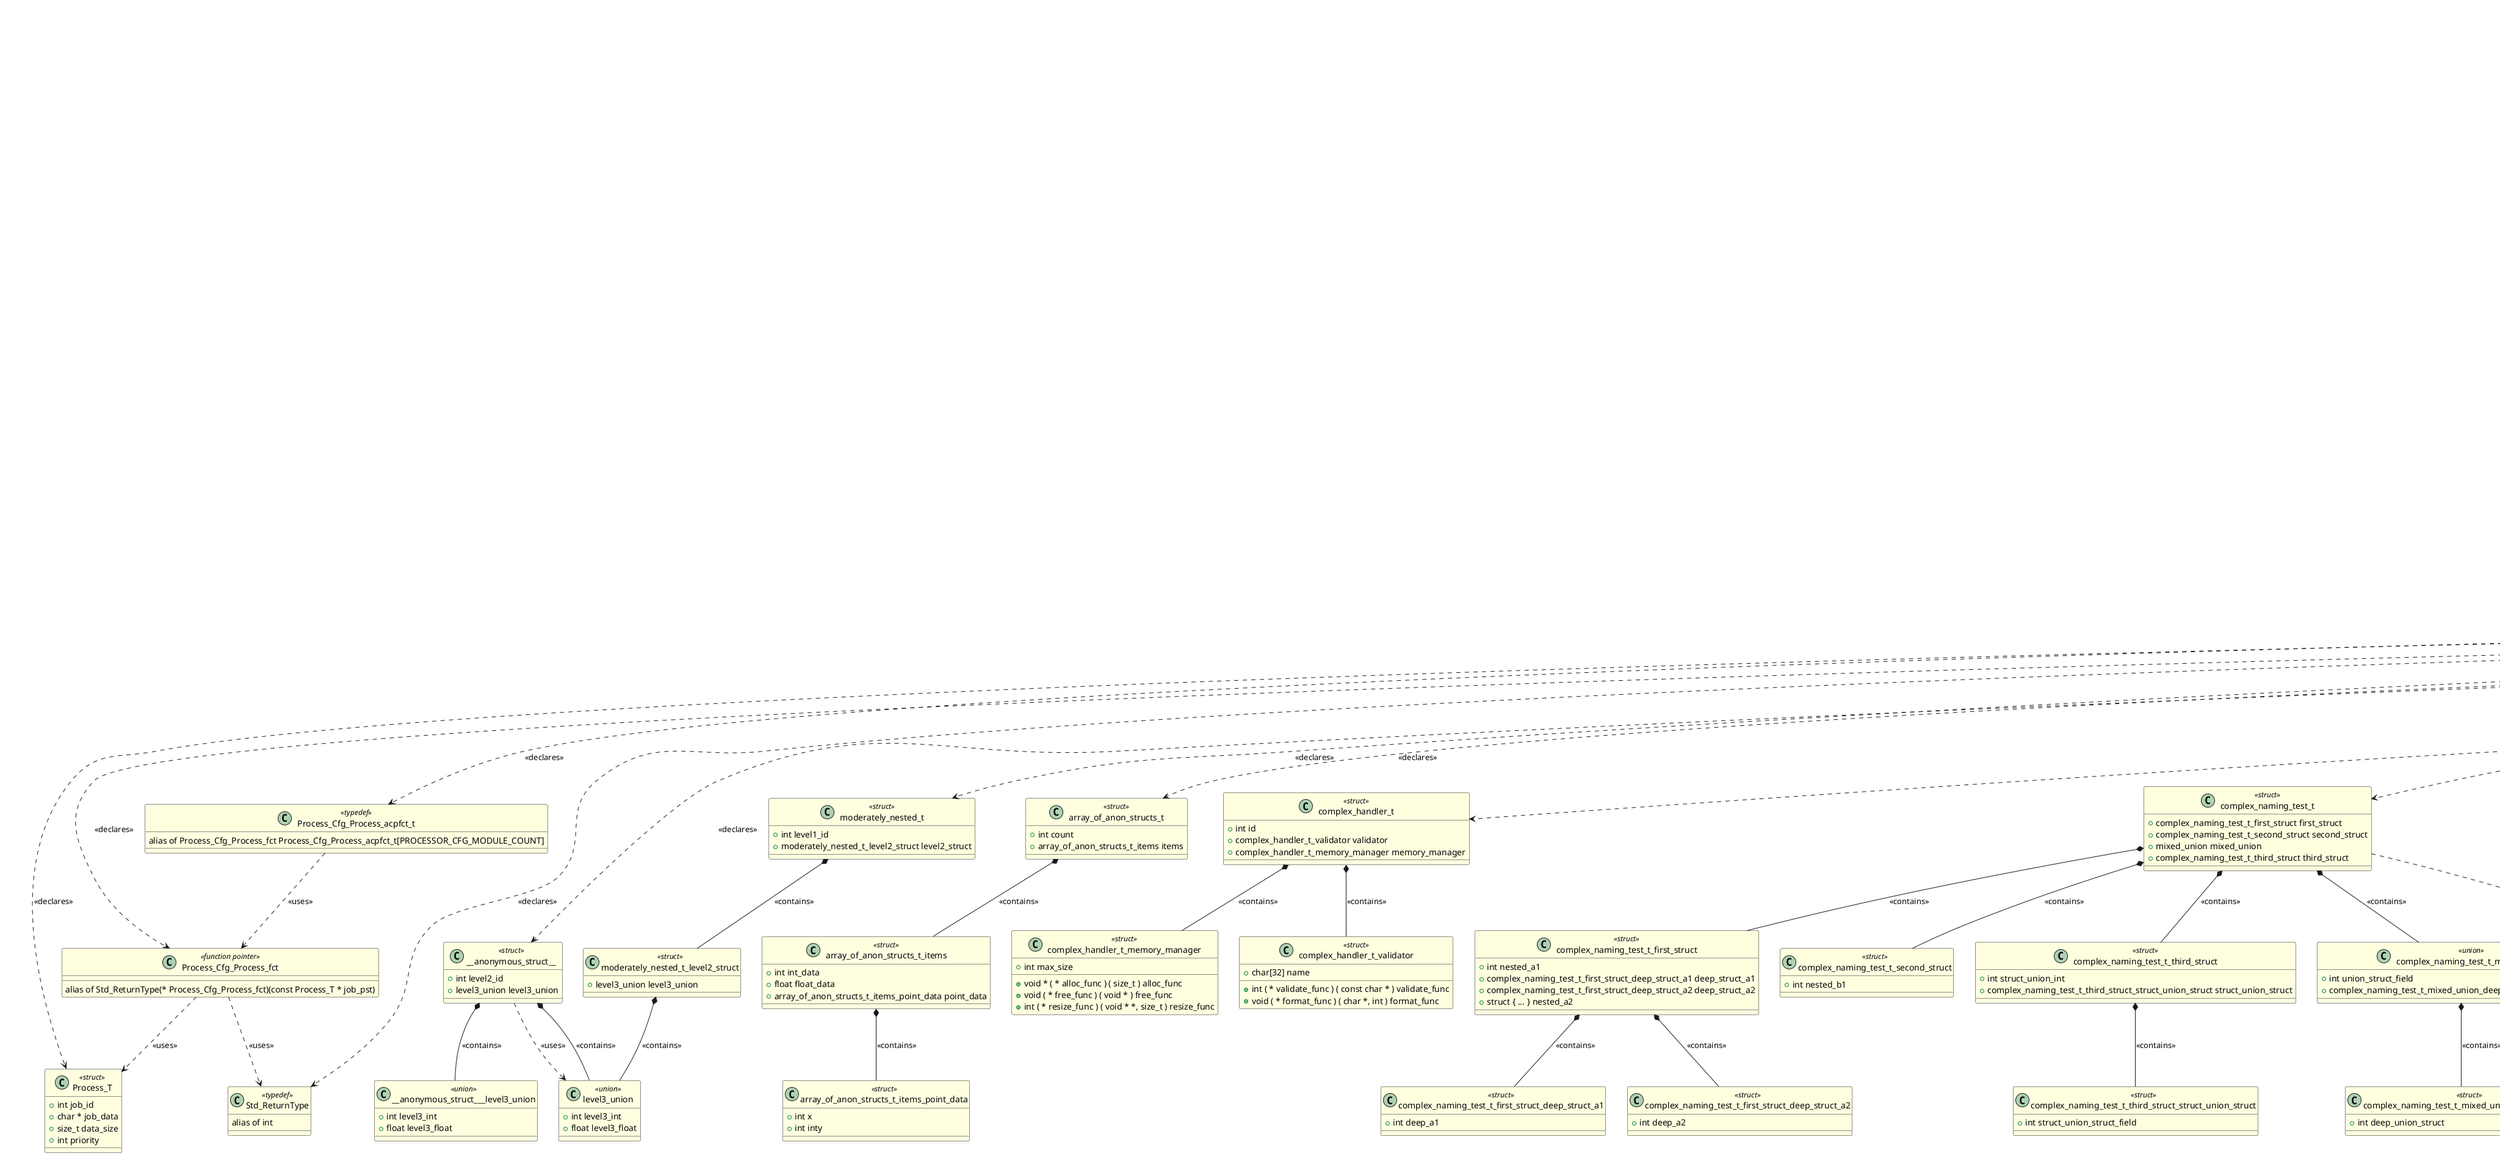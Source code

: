@startuml complex

class "complex" as COMPLEX <<source>> #LightBlue
{
    -- Global Variables --
    - Process_Cfg_Process_acpfct_t Process_Cfg_Process_acpfct
    - math_operation_t[10] global_math_ops
    -- Functions --
    + complex_handler_t * create_complex_handler(const char * name, int ( * validate_func ) ( const char * ), void * ( * alloc_func ) ( size_t ), void ( * free_func ) ( void * ))
    + void * create_handler(const char * name, int ( * init_func ) ( void * ), void ( * cleanup_func ) ( void * ), complex_callback_t callback)
    + int execute_operations(int value, math_ops_array_t ops, int op_count)
    + math_operation_t * get_math_operations()
    + int process_with_callbacks(int[] data, int size, math_operation_t[] operations, int op_count, void ( * pre_process ) ( int * , int ), void ( * post_process ) ( int * , int ))
    + void test_processor_job_processing()
    + void test_processor_utility_macros()

    - static Std_ReturnType ProcessorAdapter_Process(const Process_T * job_pst)
    - static Std_ReturnType ProcessorHardware_Process(const Process_T * job_pst)
    - static Std_ReturnType ProcessorService_Process(const Process_T * job_pst)
    - static int add_operation(int a, int b)
    - static int divide_operation(int a, int b)
    - static void init_math_operations()
    - static int modulo_operation(int a, int b)
    - static int multiply_operation(int a, int b)
    - static void print_result(int * data, int size)
    - void run_complex_tests()
    - static int subtract_operation(int a, int b)
    - static int test_callback(int * item)
    - void test_complex_macro(int * x, int y, int z)
    - void test_handle_operation(operation_type_t op_type, int * data, int size)
    - void test_handler_table()
    - void test_mixed_union()
    - void test_operation_set()
    - void test_process_array(int * arr, int size)
    - void test_stringify_macro()
}

class "complex" as HEADER_COMPLEX <<header>> #LightGreen
{
    -- Macros --
    + #define COMPLEX_H
    + #define COMPLEX_MACRO_FUNC(x, y, z)
    + #define CREATE_FUNC_NAME(prefix, suffix)
    + #define DEPRECATED
    + #define HANDLE_OPERATION(op_type, data, size, callback)
    + #define PROCESS_ARRAY(arr, size, callback)
    + #define STRINGIFY(x)
    + #define TOSTRING(x)
    + #define UTILS_U16_TO_U8ARR_BIG_ENDIAN(value_u16, ptr_pau8)
    + #define UTILS_U32_TO_U8ARR_BIG_ENDIAN(value_u32, ptr_pau8)
    + #define UTILS_U8ARR_TO_U16_BIG_ENDIAN(ptr_pau8)
    + #define UTILS_U8ARR_TO_U32_BIG_ENDIAN(ptr_pau8)
    -- Functions --
    + complex_handler_t * create_complex_handler(const char * name, int ( * validate_func ) ( const char * ), void * ( * alloc_func ) ( size_t ), void ( * free_func ) ( void * ))
    + void * create_handler(const char * name, int ( * init_func ) ( void * ), void ( * cleanup_func ) ( void * ), complex_callback_t callback)
    + int execute_operations(int value, math_ops_array_t ops, int op_count)
    + math_operation_t * get_math_operations()
    + int process_with_callbacks(int[] data, int size, math_operation_t[] operations, int op_count, void ( * pre_process ) ( int * , int ), void ( * post_process ) ( int * , int ))
    + void test_processor_job_processing()
    + void test_processor_utility_macros()
}

class "Process_T" as TYPEDEF_PROCESS_T <<struct>> #LightYellow
{
    + int job_id
    + char * job_data
    + size_t data_size
    + int priority
}

class "__anonymous_struct__" as TYPEDEF___ANONYMOUS_STRUCT__ <<struct>> #LightYellow
{
    + int level2_id
    + level3_union level3_union
}

class "array_of_anon_structs_t" as TYPEDEF_ARRAY_OF_ANON_STRUCTS_T <<struct>> #LightYellow
{
    + int count
    + array_of_anon_structs_t_items items
}

class "array_of_anon_structs_t_items" as TYPEDEF_ARRAY_OF_ANON_STRUCTS_T_ITEMS <<struct>> #LightYellow
{
    + int int_data
    + float float_data
    + array_of_anon_structs_t_items_point_data point_data
}

class "array_of_anon_structs_t_items_point_data" as TYPEDEF_ARRAY_OF_ANON_STRUCTS_T_ITEMS_POINT_DATA <<struct>> #LightYellow
{
    + int x
    + int inty
}

class "callback_with_anon_struct_t_config_param" as TYPEDEF_CALLBACK_WITH_ANON_STRUCT_T_CONFIG_PARAM <<struct>> #LightYellow
{
    + int config_flags
    + char[64] config_name
    + config_value config_value
}

class "complex_callback_t_param4" as TYPEDEF_COMPLEX_CALLBACK_T_PARAM4 <<struct>> #LightYellow
{
    + int nested1
    + char * nested2
    + void(* nested_func)(int) nested_func
}

class "complex_handler_t" as TYPEDEF_COMPLEX_HANDLER_T <<struct>> #LightYellow
{
    + int id
    + complex_handler_t_validator validator
    + complex_handler_t_memory_manager memory_manager
}

class "complex_handler_t_memory_manager" as TYPEDEF_COMPLEX_HANDLER_T_MEMORY_MANAGER <<struct>> #LightYellow
{
    + int max_size
    + void * ( * alloc_func ) ( size_t ) alloc_func
    + void ( * free_func ) ( void * ) free_func
    + int ( * resize_func ) ( void * *, size_t ) resize_func
}

class "complex_handler_t_validator" as TYPEDEF_COMPLEX_HANDLER_T_VALIDATOR <<struct>> #LightYellow
{
    + char[32] name
    + int ( * validate_func ) ( const char * ) validate_func
    + void ( * format_func ) ( char *, int ) format_func
}

class "complex_naming_test_t" as TYPEDEF_COMPLEX_NAMING_TEST_T <<struct>> #LightYellow
{
    + complex_naming_test_t_first_struct first_struct
    + complex_naming_test_t_second_struct second_struct
    + mixed_union mixed_union
    + complex_naming_test_t_third_struct third_struct
}

class "complex_naming_test_t_first_struct" as TYPEDEF_COMPLEX_NAMING_TEST_T_FIRST_STRUCT <<struct>> #LightYellow
{
    + int nested_a1
    + complex_naming_test_t_first_struct_deep_struct_a1 deep_struct_a1
    + complex_naming_test_t_first_struct_deep_struct_a2 deep_struct_a2
    + struct { ... } nested_a2
}

class "complex_naming_test_t_first_struct_deep_struct_a1" as TYPEDEF_COMPLEX_NAMING_TEST_T_FIRST_STRUCT_DEEP_STRUCT_A1 <<struct>> #LightYellow
{
    + int deep_a1
}

class "complex_naming_test_t_first_struct_deep_struct_a2" as TYPEDEF_COMPLEX_NAMING_TEST_T_FIRST_STRUCT_DEEP_STRUCT_A2 <<struct>> #LightYellow
{
    + int deep_a2
}

class "complex_naming_test_t_mixed_union_deep_in_union" as TYPEDEF_COMPLEX_NAMING_TEST_T_MIXED_UNION_DEEP_IN_UNION <<struct>> #LightYellow
{
    + int deep_union_struct
}

class "complex_naming_test_t_second_struct" as TYPEDEF_COMPLEX_NAMING_TEST_T_SECOND_STRUCT <<struct>> #LightYellow
{
    + int nested_b1
}

class "complex_naming_test_t_third_struct" as TYPEDEF_COMPLEX_NAMING_TEST_T_THIRD_STRUCT <<struct>> #LightYellow
{
    + int struct_union_int
    + complex_naming_test_t_third_struct_struct_union_struct struct_union_struct
}

class "complex_naming_test_t_third_struct_struct_union_struct" as TYPEDEF_COMPLEX_NAMING_TEST_T_THIRD_STRUCT_STRUCT_UNION_STRUCT <<struct>> #LightYellow
{
    + int struct_union_struct_field
}

class "config_param" as TYPEDEF_CONFIG_PARAM <<struct>> #LightYellow
{
    + int config_flags
    + char[64] config_name
    + config_value config_value
}

class "data_item_t" as TYPEDEF_DATA_ITEM_T <<struct>> #LightYellow
{
    + config_value value
    + char * name
}

class "data_union_point_value" as TYPEDEF_DATA_UNION_POINT_VALUE <<struct>> #LightYellow
{
    + int x
    + int y
    + int z
}

class "extreme_nesting_test_t" as TYPEDEF_EXTREME_NESTING_TEST_T <<struct>> #LightYellow
{
    + extreme_nesting_test_t_level2_struct_1 level2_struct_1
    + extreme_nesting_test_t_level2_struct_2 level2_struct_2
}

class "extreme_nesting_test_t_level2_struct_1" as TYPEDEF_EXTREME_NESTING_TEST_T_LEVEL2_STRUCT_1 <<struct>> #LightYellow
{
    + extreme_nesting_test_t_level2_struct_1_level4_struct_1 level4_struct_1
    + extreme_nesting_test_t_level2_struct_1_level4_struct_2 level4_struct_2
    + struct { ... } level3_field
}

class "extreme_nesting_test_t_level2_struct_1_level4_struct_1" as TYPEDEF_EXTREME_NESTING_TEST_T_LEVEL2_STRUCT_1_LEVEL4_STRUCT_1 <<struct>> #LightYellow
{
    + int level4_field
}

class "extreme_nesting_test_t_level2_struct_1_level4_struct_2" as TYPEDEF_EXTREME_NESTING_TEST_T_LEVEL2_STRUCT_1_LEVEL4_STRUCT_2 <<struct>> #LightYellow
{
    + int level4_field2
}

class "extreme_nesting_test_t_level2_struct_2" as TYPEDEF_EXTREME_NESTING_TEST_T_LEVEL2_STRUCT_2 <<struct>> #LightYellow
{
    + extreme_nesting_test_t_level2_struct_2_mixed_struct mixed_struct
}

class "extreme_nesting_test_t_level2_struct_2_mixed_struct" as TYPEDEF_EXTREME_NESTING_TEST_T_LEVEL2_STRUCT_2_MIXED_STRUCT <<struct>> #LightYellow
{
    + int mixed_field
}

class "handler_entry_t" as TYPEDEF_HANDLER_ENTRY_T <<struct>> #LightYellow
{
    + int id
    + char[16] name
    + void ( * ) ( void ) init_func
    + int ( * ) ( int , int ) process_func
    + void ( * ) ( void ) cleanup_func
}

class "item_value_point_data" as TYPEDEF_ITEM_VALUE_POINT_DATA <<struct>> #LightYellow
{
    + int x
    + int y
}

class "mixed_union_mixed_struct" as TYPEDEF_MIXED_UNION_MIXED_STRUCT <<struct>> #LightYellow
{
    + int mixed_field
}

class "moderately_nested_t" as TYPEDEF_MODERATELY_NESTED_T <<struct>> #LightYellow
{
    + int level1_id
    + moderately_nested_t_level2_struct level2_struct
}

class "moderately_nested_t_level2_struct" as TYPEDEF_MODERATELY_NESTED_T_LEVEL2_STRUCT <<struct>> #LightYellow
{
    + level3_union level3_union
}

class "multi_anonymous_t" as TYPEDEF_MULTI_ANONYMOUS_T <<struct>> #LightYellow
{
    + multi_anonymous_t_first_anon_struct first_anon_struct
    + multi_anonymous_t_second_anon_struct second_anon_struct
    + first_anon_union first_anon_union
}

class "multi_anonymous_t_first_anon_struct" as TYPEDEF_MULTI_ANONYMOUS_T_FIRST_ANON_STRUCT <<struct>> #LightYellow
{
    + int first_x
    + int first_y
}

class "multi_anonymous_t_second_anon_struct" as TYPEDEF_MULTI_ANONYMOUS_T_SECOND_ANON_STRUCT <<struct>> #LightYellow
{
    + int deep_value
}

class "multiple_simple_anonymous_t" as TYPEDEF_MULTIPLE_SIMPLE_ANONYMOUS_T <<struct>> #LightYellow
{
    + multiple_simple_anonymous_t_first_anon first_anon
    + multiple_simple_anonymous_t_second_anon second_anon
    + multiple_simple_anonymous_t_third_anon third_anon
    + first_union first_union
    + second_union second_union
}

class "multiple_simple_anonymous_t_first_anon" as TYPEDEF_MULTIPLE_SIMPLE_ANONYMOUS_T_FIRST_ANON <<struct>> #LightYellow
{
    + int first_field
}

class "multiple_simple_anonymous_t_second_anon" as TYPEDEF_MULTIPLE_SIMPLE_ANONYMOUS_T_SECOND_ANON <<struct>> #LightYellow
{
    + int second_field
}

class "multiple_simple_anonymous_t_third_anon" as TYPEDEF_MULTIPLE_SIMPLE_ANONYMOUS_T_THIRD_ANON <<struct>> #LightYellow
{
    + int third_field
}

class "operation_set_t" as TYPEDEF_OPERATION_SET_T <<struct>> #LightYellow
{
    + int count
    + math_operation_t[5] operations
    + void(* callbacks[3])(int , char *) callbacks
}

class "param4" as TYPEDEF_PARAM4 <<struct>> #LightYellow
{
    + int nested1
    + char * nested2
    + void ( * ) ( int ) nested_func
}

class "processor_t" as TYPEDEF_PROCESSOR_T <<struct>> #LightYellow
{
    + int id
    + char[64] name
    + int ( * ) ( int , char * ) process_func
    + void ( * ) ( void * ) cleanup_func
}

class "result_generator_t" as TYPEDEF_RESULT_GENERATOR_T <<struct>> #LightYellow
{
    + int result_code
    + result_data result_data
}

class "simplified_handler_t" as TYPEDEF_SIMPLIFIED_HANDLER_T <<struct>> #LightYellow
{
    + int event_count
    + char[32] event_name
    + int event_flags
}

class "struct_union_struct_union_struct" as TYPEDEF_STRUCT_UNION_STRUCT_UNION_STRUCT <<struct>> #LightYellow
{
    + int struct_union_struct_field
}

class "struct_with_struct_t" as TYPEDEF_STRUCT_WITH_STRUCT_T <<struct>> #LightYellow
{
    + int outer_id
    + char[32] outer_name
    + struct_with_struct_t_inner_struct inner_struct
    + int outer_flags
}

class "struct_with_struct_t_inner_struct" as TYPEDEF_STRUCT_WITH_STRUCT_T_INNER_STRUCT <<struct>> #LightYellow
{
    + int inner_x
    + int inner_y
    + char[16] inner_label
}

class "struct_with_union_t" as TYPEDEF_STRUCT_WITH_UNION_T <<struct>> #LightYellow
{
    + int type_id
    + data_union data_union
    + int checksum
}

class "union_with_struct_t_complex_struct" as TYPEDEF_UNION_WITH_STRUCT_T_COMPLEX_STRUCT <<struct>> #LightYellow
{
    + int error_code
    + char[128] error_msg
}

class "operation_type_t" as TYPEDEF_OPERATION_TYPE_T <<enumeration>> #LightYellow
{
    OP_ADD = 0
    OP_SUB = 1
    OP_MUL = 2
    OP_DIV = 3
}

class "processor_module_enum_t" as TYPEDEF_PROCESSOR_MODULE_ENUM_T <<enumeration>> #LightYellow
{
    PROCESSOR_CFG_MODULE_COUNT = 3
    PROCESSOR_CFG_MODULE_ADAPTER = 0
    PROCESSOR_CFG_MODULE_SERVICE = 1
    PROCESSOR_CFG_MODULE_HARDWARE = 2
}

class "Process_Cfg_Process_acpfct_t" as TYPEDEF_PROCESS_CFG_PROCESS_ACPFCT_T <<typedef>> #LightYellow
{
    alias of Process_Cfg_Process_fct Process_Cfg_Process_acpfct_t[PROCESSOR_CFG_MODULE_COUNT]
}

class "Process_Cfg_Process_fct" as TYPEDEF_PROCESS_CFG_PROCESS_FCT <<function pointer>> #LightYellow
{
    alias of Std_ReturnType(* Process_Cfg_Process_fct)(const Process_T * job_pst)
}

class "Std_ReturnType" as TYPEDEF_STD_RETURNTYPE <<typedef>> #LightYellow
{
    alias of int
}

class "callback_with_anon_struct_t" as TYPEDEF_CALLBACK_WITH_ANON_STRUCT_T <<function pointer>> #LightYellow
{
    alias of void(* callback_with_anon_struct_t)( int id , struct { int config_flags ; char config_name [ 64 ] ; union { int int_config ; float float_config ; } config_value ; } * config_param , void * user_data )
}

class "complex_callback_t" as TYPEDEF_COMPLEX_CALLBACK_T <<function pointer>> #LightYellow
{
    alias of int(* complex_callback_t)( int param1 , char * param2 , void * param3 , struct { int nested1 ; char * nested2 ; void(* nested_func)(int); } * param4 )
}

class "complex_func_ptr_t" as TYPEDEF_COMPLEX_FUNC_PTR_T <<function pointer>> #LightYellow
{
    alias of int ( * ( * complex_func_ptr_t ) ( int , char * ) ) ( double , void * )
}

class "data_processor_array_t" as TYPEDEF_DATA_PROCESSOR_ARRAY_T <<typedef>> #LightYellow
{
    alias of data_processor_t *
}

class "data_processor_t" as TYPEDEF_DATA_PROCESSOR_T <<function pointer>> #LightYellow
{
    alias of int(* data_processor_t)(data_item_t * item , void * context)
}

class "debug_callback_t" as TYPEDEF_DEBUG_CALLBACK_T <<function pointer>> #LightYellow
{
    alias of void(* debug_callback_t)(const char * message , int level)
}

class "handler_table_t" as TYPEDEF_HANDLER_TABLE_T <<typedef>> #LightYellow
{
    alias of handler_entry_t handler_table_t[8]
}

class "math_operation_t" as TYPEDEF_MATH_OPERATION_T <<function pointer>> #LightYellow
{
    alias of int(* math_operation_t)(int , int)
}

class "math_ops_array_t" as TYPEDEF_MATH_OPS_ARRAY_T <<typedef>> #LightYellow
{
    alias of math_operation_t math_ops_array_t[10]
}

class "release_callback_t" as TYPEDEF_RELEASE_CALLBACK_T <<function pointer>> #LightYellow
{
    alias of void(* release_callback_t)(const char * message)
}

class "result_generator_t" as TYPEDEF_RESULT_GENERATOR_T <<typedef>> #LightYellow
{
    alias of struct { int result_code
}

class "uint16" as TYPEDEF_UINT16 <<typedef>> #LightYellow
{
    alias of uint16_t
}

class "uint32" as TYPEDEF_UINT32 <<typedef>> #LightYellow
{
    alias of uint32_t
}

class "uint8" as TYPEDEF_UINT8 <<typedef>> #LightYellow
{
    alias of uint8_t
}

class "__anonymous_struct___level3_union" as TYPEDEF___ANONYMOUS_STRUCT___LEVEL3_UNION <<union>> #LightYellow
{
    + int level3_int
    + float level3_float
}

class "callback_with_anon_struct_t_config_param_config_value" as TYPEDEF_CALLBACK_WITH_ANON_STRUCT_T_CONFIG_PARAM_CONFIG_VALUE <<union>> #LightYellow
{
    + int int_config
    + int floatfloat_config
}

class "callback_with_anon_struct_t_config_value" as TYPEDEF_CALLBACK_WITH_ANON_STRUCT_T_CONFIG_VALUE <<union>> #LightYellow
{
    + int int_config
    + float float_config
}

class "complex_naming_test_t_mixed_union" as TYPEDEF_COMPLEX_NAMING_TEST_T_MIXED_UNION <<union>> #LightYellow
{
    + int union_struct_field
    + complex_naming_test_t_mixed_union_deep_in_union deep_in_union
}

class "config_param_config_value" as TYPEDEF_CONFIG_PARAM_CONFIG_VALUE <<union>> #LightYellow
{
    + int int_config
    + float float_config
}

class "config_value" as TYPEDEF_CONFIG_VALUE <<union>> #LightYellow
{
    + int int_config
    + float float_config
}

class "data_union" as TYPEDEF_DATA_UNION <<union>> #LightYellow
{
    + int int_value
    + float float_value
    + char[64] string_value
    + data_union_point_value point_value
}

class "first_anon_union" as TYPEDEF_FIRST_ANON_UNION <<union>> #LightYellow
{
    + int union_int
    + float union_float
}

class "first_union" as TYPEDEF_FIRST_UNION <<union>> #LightYellow
{
    + int union_field1
}

class "item_value" as TYPEDEF_ITEM_VALUE <<union>> #LightYellow
{
    + int int_data
    + float float_data
    + item_value_point_data point_data
}

class "level3_union" as TYPEDEF_LEVEL3_UNION <<union>> #LightYellow
{
    + int level3_int
    + float level3_float
}

class "mixed_union" as TYPEDEF_MIXED_UNION <<union>> #LightYellow
{
    + mixed_union_mixed_struct mixed_struct
}

class "mixed_union_t" as TYPEDEF_MIXED_UNION_T <<union>> #LightYellow
{
    + int int_val
    + char * str_val
    + void ( * ) ( void ) void_func
    + int ( * ) ( int ) int_func
}

class "multi_anonymous_t_first_anon_union" as TYPEDEF_MULTI_ANONYMOUS_T_FIRST_ANON_UNION <<union>> #LightYellow
{
    + int union_int
    + float union_float
}

class "multiple_simple_anonymous_t_first_union" as TYPEDEF_MULTIPLE_SIMPLE_ANONYMOUS_T_FIRST_UNION <<union>> #LightYellow
{
    + int union_field1
}

class "multiple_simple_anonymous_t_second_union" as TYPEDEF_MULTIPLE_SIMPLE_ANONYMOUS_T_SECOND_UNION <<union>> #LightYellow
{
    + int union_field2
}

class "result_data" as TYPEDEF_RESULT_DATA <<union>> #LightYellow
{
    + int success_value
    + char[128] error_message
}

class "result_generator_t_result_data" as TYPEDEF_RESULT_GENERATOR_T_RESULT_DATA <<union>> #LightYellow
{
    + int success_value
    + char[128] error_message
}

class "second_union" as TYPEDEF_SECOND_UNION <<union>> #LightYellow
{
    + int union_field2
}

class "struct_union" as TYPEDEF_STRUCT_UNION <<union>> #LightYellow
{
    + int struct_union_int
    + struct_union_struct_union_struct struct_union_struct
}

class "struct_with_union_t_data_union" as TYPEDEF_STRUCT_WITH_UNION_T_DATA_UNION <<union>> #LightYellow
{
    + int x
    + int y
    + int z
}

class "union_with_struct_t" as TYPEDEF_UNION_WITH_STRUCT_T <<union>> #LightYellow
{
    + int simple_int
    + float simple_float
    + union_with_struct_t_complex_struct complex_struct
    + char[256] raw_bytes
}

class "union_with_union_t" as TYPEDEF_UNION_WITH_UNION_T <<union>> #LightYellow
{
    + int primary_int
    + union_with_union_t_nested_union nested_union
    + char[32] primary_bytes
}

class "union_with_union_t_nested_union" as TYPEDEF_UNION_WITH_UNION_T_NESTED_UNION <<union>> #LightYellow
{
    + char deep_char
    + short deep_short
}


' Include relationships
COMPLEX --> HEADER_COMPLEX : <<include>>

' Declaration relationships
HEADER_COMPLEX ..> TYPEDEF_PROCESS_T : <<declares>>
HEADER_COMPLEX ..> TYPEDEF___ANONYMOUS_STRUCT__ : <<declares>>
HEADER_COMPLEX ..> TYPEDEF_ARRAY_OF_ANON_STRUCTS_T : <<declares>>
HEADER_COMPLEX ..> TYPEDEF_COMPLEX_HANDLER_T : <<declares>>
HEADER_COMPLEX ..> TYPEDEF_COMPLEX_NAMING_TEST_T : <<declares>>
HEADER_COMPLEX ..> TYPEDEF_CONFIG_PARAM : <<declares>>
HEADER_COMPLEX ..> TYPEDEF_DATA_ITEM_T : <<declares>>
HEADER_COMPLEX ..> TYPEDEF_EXTREME_NESTING_TEST_T : <<declares>>
HEADER_COMPLEX ..> TYPEDEF_HANDLER_ENTRY_T : <<declares>>
HEADER_COMPLEX ..> TYPEDEF_MODERATELY_NESTED_T : <<declares>>
HEADER_COMPLEX ..> TYPEDEF_MULTI_ANONYMOUS_T : <<declares>>
HEADER_COMPLEX ..> TYPEDEF_MULTIPLE_SIMPLE_ANONYMOUS_T : <<declares>>
HEADER_COMPLEX ..> TYPEDEF_OPERATION_SET_T : <<declares>>
HEADER_COMPLEX ..> TYPEDEF_PARAM4 : <<declares>>
HEADER_COMPLEX ..> TYPEDEF_PROCESSOR_T : <<declares>>
HEADER_COMPLEX ..> TYPEDEF_RESULT_GENERATOR_T : <<declares>>
HEADER_COMPLEX ..> TYPEDEF_SIMPLIFIED_HANDLER_T : <<declares>>
HEADER_COMPLEX ..> TYPEDEF_STRUCT_WITH_STRUCT_T : <<declares>>
HEADER_COMPLEX ..> TYPEDEF_STRUCT_WITH_UNION_T : <<declares>>
HEADER_COMPLEX ..> TYPEDEF_OPERATION_TYPE_T : <<declares>>
HEADER_COMPLEX ..> TYPEDEF_PROCESSOR_MODULE_ENUM_T : <<declares>>
HEADER_COMPLEX ..> TYPEDEF_PROCESS_CFG_PROCESS_ACPFCT_T : <<declares>>
HEADER_COMPLEX ..> TYPEDEF_PROCESS_CFG_PROCESS_FCT : <<declares>>
HEADER_COMPLEX ..> TYPEDEF_STD_RETURNTYPE : <<declares>>
HEADER_COMPLEX ..> TYPEDEF_CALLBACK_WITH_ANON_STRUCT_T : <<declares>>
HEADER_COMPLEX ..> TYPEDEF_COMPLEX_CALLBACK_T : <<declares>>
HEADER_COMPLEX ..> TYPEDEF_COMPLEX_FUNC_PTR_T : <<declares>>
HEADER_COMPLEX ..> TYPEDEF_DATA_PROCESSOR_ARRAY_T : <<declares>>
HEADER_COMPLEX ..> TYPEDEF_DATA_PROCESSOR_T : <<declares>>
HEADER_COMPLEX ..> TYPEDEF_DEBUG_CALLBACK_T : <<declares>>
HEADER_COMPLEX ..> TYPEDEF_HANDLER_TABLE_T : <<declares>>
HEADER_COMPLEX ..> TYPEDEF_MATH_OPERATION_T : <<declares>>
HEADER_COMPLEX ..> TYPEDEF_MATH_OPS_ARRAY_T : <<declares>>
HEADER_COMPLEX ..> TYPEDEF_RELEASE_CALLBACK_T : <<declares>>
HEADER_COMPLEX ..> TYPEDEF_RESULT_GENERATOR_T : <<declares>>
HEADER_COMPLEX ..> TYPEDEF_UINT16 : <<declares>>
HEADER_COMPLEX ..> TYPEDEF_UINT32 : <<declares>>
HEADER_COMPLEX ..> TYPEDEF_UINT8 : <<declares>>
HEADER_COMPLEX ..> TYPEDEF_DATA_UNION : <<declares>>
HEADER_COMPLEX ..> TYPEDEF_FIRST_UNION : <<declares>>
HEADER_COMPLEX ..> TYPEDEF_ITEM_VALUE : <<declares>>
HEADER_COMPLEX ..> TYPEDEF_MIXED_UNION : <<declares>>
HEADER_COMPLEX ..> TYPEDEF_MIXED_UNION_T : <<declares>>
HEADER_COMPLEX ..> TYPEDEF_SECOND_UNION : <<declares>>
HEADER_COMPLEX ..> TYPEDEF_STRUCT_UNION : <<declares>>
HEADER_COMPLEX ..> TYPEDEF_UNION_WITH_STRUCT_T : <<declares>>
HEADER_COMPLEX ..> TYPEDEF_UNION_WITH_UNION_T : <<declares>>

' Uses relationships
TYPEDEF___ANONYMOUS_STRUCT__ ..> TYPEDEF_LEVEL3_UNION : <<uses>>
TYPEDEF_COMPLEX_NAMING_TEST_T ..> TYPEDEF_MIXED_UNION : <<uses>>
TYPEDEF_MULTIPLE_SIMPLE_ANONYMOUS_T ..> TYPEDEF_FIRST_UNION : <<uses>>
TYPEDEF_MULTIPLE_SIMPLE_ANONYMOUS_T ..> TYPEDEF_SECOND_UNION : <<uses>>
TYPEDEF_OPERATION_SET_T ..> TYPEDEF_MATH_OPERATION_T : <<uses>>
TYPEDEF_STRUCT_WITH_UNION_T ..> TYPEDEF_DATA_UNION : <<uses>>
TYPEDEF_PROCESS_CFG_PROCESS_ACPFCT_T ..> TYPEDEF_PROCESS_CFG_PROCESS_FCT : <<uses>>
TYPEDEF_PROCESS_CFG_PROCESS_FCT ..> TYPEDEF_PROCESS_T : <<uses>>
TYPEDEF_PROCESS_CFG_PROCESS_FCT ..> TYPEDEF_STD_RETURNTYPE : <<uses>>
TYPEDEF_CALLBACK_WITH_ANON_STRUCT_T ..> TYPEDEF_CONFIG_PARAM : <<uses>>
TYPEDEF_COMPLEX_CALLBACK_T ..> TYPEDEF_PARAM4 : <<uses>>
TYPEDEF_DATA_PROCESSOR_ARRAY_T ..> TYPEDEF_DATA_PROCESSOR_T : <<uses>>
TYPEDEF_DATA_PROCESSOR_T ..> TYPEDEF_DATA_ITEM_T : <<uses>>
TYPEDEF_HANDLER_TABLE_T ..> TYPEDEF_HANDLER_ENTRY_T : <<uses>>
TYPEDEF_MATH_OPS_ARRAY_T ..> TYPEDEF_MATH_OPERATION_T : <<uses>>

' Anonymous structure relationships (composition)
TYPEDEF___ANONYMOUS_STRUCT__ *-- TYPEDEF___ANONYMOUS_STRUCT___LEVEL3_UNION : <<contains>>
TYPEDEF___ANONYMOUS_STRUCT__ *-- TYPEDEF_LEVEL3_UNION : <<contains>>
TYPEDEF_ARRAY_OF_ANON_STRUCTS_T *-- TYPEDEF_ARRAY_OF_ANON_STRUCTS_T_ITEMS : <<contains>>
TYPEDEF_ARRAY_OF_ANON_STRUCTS_T_ITEMS *-- TYPEDEF_ARRAY_OF_ANON_STRUCTS_T_ITEMS_POINT_DATA : <<contains>>
TYPEDEF_CALLBACK_WITH_ANON_STRUCT_T *-- TYPEDEF_CALLBACK_WITH_ANON_STRUCT_T_CONFIG_PARAM : <<contains>>
TYPEDEF_CALLBACK_WITH_ANON_STRUCT_T *-- TYPEDEF_CALLBACK_WITH_ANON_STRUCT_T_CONFIG_VALUE : <<contains>>
TYPEDEF_CALLBACK_WITH_ANON_STRUCT_T_CONFIG_PARAM *-- TYPEDEF_CALLBACK_WITH_ANON_STRUCT_T_CONFIG_PARAM_CONFIG_VALUE : <<contains>>
TYPEDEF_CALLBACK_WITH_ANON_STRUCT_T_CONFIG_PARAM *-- TYPEDEF_CONFIG_VALUE : <<contains>>
TYPEDEF_COMPLEX_CALLBACK_T *-- TYPEDEF_COMPLEX_CALLBACK_T_PARAM4 : <<contains>>
TYPEDEF_COMPLEX_HANDLER_T *-- TYPEDEF_COMPLEX_HANDLER_T_MEMORY_MANAGER : <<contains>>
TYPEDEF_COMPLEX_HANDLER_T *-- TYPEDEF_COMPLEX_HANDLER_T_VALIDATOR : <<contains>>
TYPEDEF_COMPLEX_NAMING_TEST_T *-- TYPEDEF_COMPLEX_NAMING_TEST_T_FIRST_STRUCT : <<contains>>
TYPEDEF_COMPLEX_NAMING_TEST_T *-- TYPEDEF_COMPLEX_NAMING_TEST_T_MIXED_UNION : <<contains>>
TYPEDEF_COMPLEX_NAMING_TEST_T *-- TYPEDEF_COMPLEX_NAMING_TEST_T_SECOND_STRUCT : <<contains>>
TYPEDEF_COMPLEX_NAMING_TEST_T *-- TYPEDEF_COMPLEX_NAMING_TEST_T_THIRD_STRUCT : <<contains>>
TYPEDEF_COMPLEX_NAMING_TEST_T_FIRST_STRUCT *-- TYPEDEF_COMPLEX_NAMING_TEST_T_FIRST_STRUCT_DEEP_STRUCT_A1 : <<contains>>
TYPEDEF_COMPLEX_NAMING_TEST_T_FIRST_STRUCT *-- TYPEDEF_COMPLEX_NAMING_TEST_T_FIRST_STRUCT_DEEP_STRUCT_A2 : <<contains>>
TYPEDEF_COMPLEX_NAMING_TEST_T_MIXED_UNION *-- TYPEDEF_COMPLEX_NAMING_TEST_T_MIXED_UNION_DEEP_IN_UNION : <<contains>>
TYPEDEF_COMPLEX_NAMING_TEST_T_THIRD_STRUCT *-- TYPEDEF_COMPLEX_NAMING_TEST_T_THIRD_STRUCT_STRUCT_UNION_STRUCT : <<contains>>
TYPEDEF_CONFIG_PARAM *-- TYPEDEF_CONFIG_PARAM_CONFIG_VALUE : <<contains>>
TYPEDEF_CONFIG_PARAM *-- TYPEDEF_CONFIG_VALUE : <<contains>>
TYPEDEF_DATA_UNION *-- TYPEDEF_DATA_UNION_POINT_VALUE : <<contains>>
TYPEDEF_EXTREME_NESTING_TEST_T *-- TYPEDEF_EXTREME_NESTING_TEST_T_LEVEL2_STRUCT_1 : <<contains>>
TYPEDEF_EXTREME_NESTING_TEST_T *-- TYPEDEF_EXTREME_NESTING_TEST_T_LEVEL2_STRUCT_2 : <<contains>>
TYPEDEF_EXTREME_NESTING_TEST_T_LEVEL2_STRUCT_1 *-- TYPEDEF_EXTREME_NESTING_TEST_T_LEVEL2_STRUCT_1_LEVEL4_STRUCT_1 : <<contains>>
TYPEDEF_EXTREME_NESTING_TEST_T_LEVEL2_STRUCT_1 *-- TYPEDEF_EXTREME_NESTING_TEST_T_LEVEL2_STRUCT_1_LEVEL4_STRUCT_2 : <<contains>>
TYPEDEF_EXTREME_NESTING_TEST_T_LEVEL2_STRUCT_2 *-- TYPEDEF_EXTREME_NESTING_TEST_T_LEVEL2_STRUCT_2_MIXED_STRUCT : <<contains>>
TYPEDEF_ITEM_VALUE *-- TYPEDEF_ITEM_VALUE_POINT_DATA : <<contains>>
TYPEDEF_MIXED_UNION *-- TYPEDEF_MIXED_UNION_MIXED_STRUCT : <<contains>>
TYPEDEF_MODERATELY_NESTED_T *-- TYPEDEF_MODERATELY_NESTED_T_LEVEL2_STRUCT : <<contains>>
TYPEDEF_MODERATELY_NESTED_T_LEVEL2_STRUCT *-- TYPEDEF_LEVEL3_UNION : <<contains>>
TYPEDEF_MULTI_ANONYMOUS_T *-- TYPEDEF_FIRST_ANON_UNION : <<contains>>
TYPEDEF_MULTI_ANONYMOUS_T *-- TYPEDEF_MULTI_ANONYMOUS_T_FIRST_ANON_STRUCT : <<contains>>
TYPEDEF_MULTI_ANONYMOUS_T *-- TYPEDEF_MULTI_ANONYMOUS_T_FIRST_ANON_UNION : <<contains>>
TYPEDEF_MULTI_ANONYMOUS_T *-- TYPEDEF_MULTI_ANONYMOUS_T_SECOND_ANON_STRUCT : <<contains>>
TYPEDEF_MULTIPLE_SIMPLE_ANONYMOUS_T *-- TYPEDEF_MULTIPLE_SIMPLE_ANONYMOUS_T_FIRST_ANON : <<contains>>
TYPEDEF_MULTIPLE_SIMPLE_ANONYMOUS_T *-- TYPEDEF_MULTIPLE_SIMPLE_ANONYMOUS_T_FIRST_UNION : <<contains>>
TYPEDEF_MULTIPLE_SIMPLE_ANONYMOUS_T *-- TYPEDEF_MULTIPLE_SIMPLE_ANONYMOUS_T_SECOND_ANON : <<contains>>
TYPEDEF_MULTIPLE_SIMPLE_ANONYMOUS_T *-- TYPEDEF_MULTIPLE_SIMPLE_ANONYMOUS_T_SECOND_UNION : <<contains>>
TYPEDEF_MULTIPLE_SIMPLE_ANONYMOUS_T *-- TYPEDEF_MULTIPLE_SIMPLE_ANONYMOUS_T_THIRD_ANON : <<contains>>
TYPEDEF_RESULT_GENERATOR_T *-- TYPEDEF_RESULT_DATA : <<contains>>
TYPEDEF_RESULT_GENERATOR_T *-- TYPEDEF_RESULT_GENERATOR_T_RESULT_DATA : <<contains>>
TYPEDEF_STRUCT_UNION *-- TYPEDEF_STRUCT_UNION_STRUCT_UNION_STRUCT : <<contains>>
TYPEDEF_STRUCT_WITH_STRUCT_T *-- TYPEDEF_STRUCT_WITH_STRUCT_T_INNER_STRUCT : <<contains>>
TYPEDEF_STRUCT_WITH_UNION_T *-- TYPEDEF_STRUCT_WITH_UNION_T_DATA_UNION : <<contains>>
TYPEDEF_UNION_WITH_STRUCT_T *-- TYPEDEF_UNION_WITH_STRUCT_T_COMPLEX_STRUCT : <<contains>>
TYPEDEF_UNION_WITH_UNION_T *-- TYPEDEF_UNION_WITH_UNION_T_NESTED_UNION : <<contains>>

@enduml